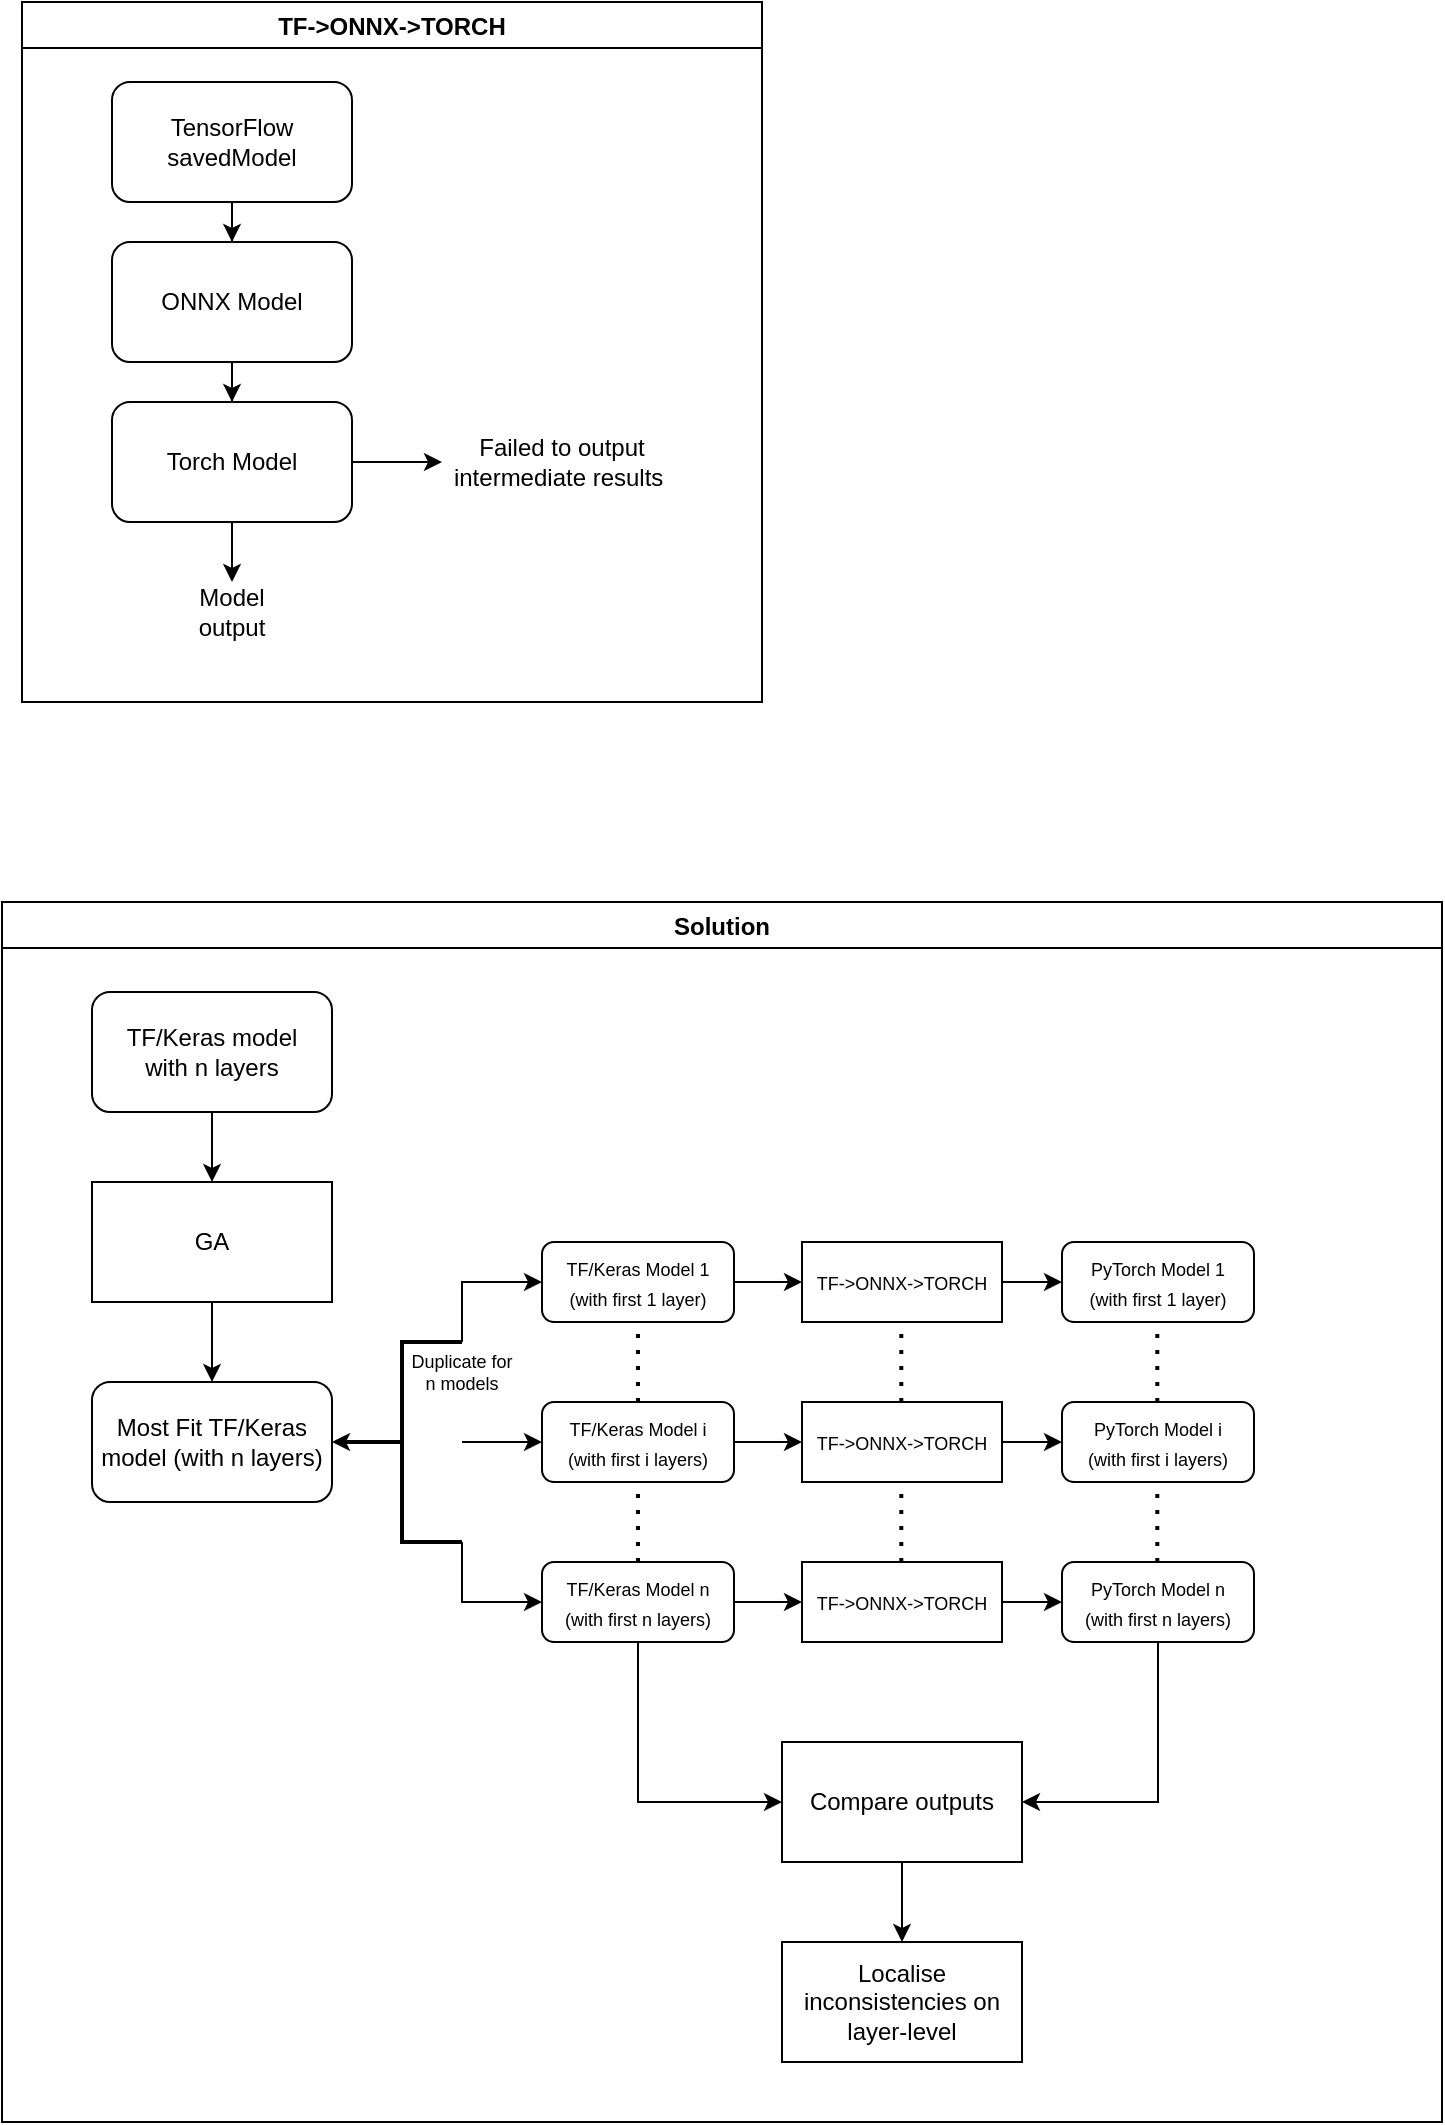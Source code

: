 <mxfile version="17.1.3" type="github">
  <diagram id="OgELY9Nip8va4N-qjmbU" name="Page-1">
    <mxGraphModel dx="716" dy="513" grid="1" gridSize="10" guides="1" tooltips="1" connect="1" arrows="1" fold="1" page="1" pageScale="1" pageWidth="827" pageHeight="1169" math="0" shadow="0">
      <root>
        <mxCell id="0" />
        <mxCell id="1" parent="0" />
        <mxCell id="CjiWC_ZyUrN55SHUi5Jo-1" value="TF-&gt;ONNX-&gt;TORCH" style="swimlane;" vertex="1" parent="1">
          <mxGeometry x="80" y="70" width="370" height="350" as="geometry" />
        </mxCell>
        <mxCell id="CjiWC_ZyUrN55SHUi5Jo-5" value="TensorFlow savedModel" style="rounded=1;whiteSpace=wrap;html=1;" vertex="1" parent="CjiWC_ZyUrN55SHUi5Jo-1">
          <mxGeometry x="45" y="40" width="120" height="60" as="geometry" />
        </mxCell>
        <mxCell id="CjiWC_ZyUrN55SHUi5Jo-7" value="ONNX Model" style="whiteSpace=wrap;html=1;rounded=1;" vertex="1" parent="CjiWC_ZyUrN55SHUi5Jo-1">
          <mxGeometry x="45" y="120" width="120" height="60" as="geometry" />
        </mxCell>
        <mxCell id="CjiWC_ZyUrN55SHUi5Jo-8" value="" style="edgeStyle=orthogonalEdgeStyle;rounded=0;orthogonalLoop=1;jettySize=auto;html=1;" edge="1" parent="CjiWC_ZyUrN55SHUi5Jo-1" source="CjiWC_ZyUrN55SHUi5Jo-5" target="CjiWC_ZyUrN55SHUi5Jo-7">
          <mxGeometry relative="1" as="geometry" />
        </mxCell>
        <mxCell id="CjiWC_ZyUrN55SHUi5Jo-12" style="edgeStyle=orthogonalEdgeStyle;rounded=0;orthogonalLoop=1;jettySize=auto;html=1;entryX=0.5;entryY=0;entryDx=0;entryDy=0;" edge="1" parent="CjiWC_ZyUrN55SHUi5Jo-1" source="CjiWC_ZyUrN55SHUi5Jo-9" target="CjiWC_ZyUrN55SHUi5Jo-13">
          <mxGeometry relative="1" as="geometry">
            <mxPoint x="105" y="290" as="targetPoint" />
          </mxGeometry>
        </mxCell>
        <mxCell id="CjiWC_ZyUrN55SHUi5Jo-16" style="edgeStyle=orthogonalEdgeStyle;rounded=0;orthogonalLoop=1;jettySize=auto;html=1;entryX=0;entryY=0.5;entryDx=0;entryDy=0;" edge="1" parent="CjiWC_ZyUrN55SHUi5Jo-1" source="CjiWC_ZyUrN55SHUi5Jo-9" target="CjiWC_ZyUrN55SHUi5Jo-15">
          <mxGeometry relative="1" as="geometry" />
        </mxCell>
        <mxCell id="CjiWC_ZyUrN55SHUi5Jo-9" value="Torch Model" style="whiteSpace=wrap;html=1;rounded=1;" vertex="1" parent="CjiWC_ZyUrN55SHUi5Jo-1">
          <mxGeometry x="45" y="200" width="120" height="60" as="geometry" />
        </mxCell>
        <mxCell id="CjiWC_ZyUrN55SHUi5Jo-10" value="" style="edgeStyle=orthogonalEdgeStyle;rounded=0;orthogonalLoop=1;jettySize=auto;html=1;" edge="1" parent="CjiWC_ZyUrN55SHUi5Jo-1" source="CjiWC_ZyUrN55SHUi5Jo-7" target="CjiWC_ZyUrN55SHUi5Jo-9">
          <mxGeometry relative="1" as="geometry" />
        </mxCell>
        <mxCell id="CjiWC_ZyUrN55SHUi5Jo-13" value="Model output" style="text;html=1;strokeColor=none;fillColor=none;align=center;verticalAlign=middle;whiteSpace=wrap;rounded=0;" vertex="1" parent="CjiWC_ZyUrN55SHUi5Jo-1">
          <mxGeometry x="75" y="290" width="60" height="30" as="geometry" />
        </mxCell>
        <mxCell id="CjiWC_ZyUrN55SHUi5Jo-15" value="Failed to output intermediate results&amp;nbsp;" style="text;html=1;strokeColor=none;fillColor=none;align=center;verticalAlign=middle;whiteSpace=wrap;rounded=0;" vertex="1" parent="CjiWC_ZyUrN55SHUi5Jo-1">
          <mxGeometry x="210" y="215" width="120" height="30" as="geometry" />
        </mxCell>
        <mxCell id="CjiWC_ZyUrN55SHUi5Jo-17" value="Solution" style="swimlane;" vertex="1" parent="1">
          <mxGeometry x="70" y="520" width="720" height="610" as="geometry" />
        </mxCell>
        <mxCell id="CjiWC_ZyUrN55SHUi5Jo-18" value="TF/Keras model&lt;br&gt;with n layers" style="rounded=1;whiteSpace=wrap;html=1;" vertex="1" parent="CjiWC_ZyUrN55SHUi5Jo-17">
          <mxGeometry x="45" y="45" width="120" height="60" as="geometry" />
        </mxCell>
        <mxCell id="CjiWC_ZyUrN55SHUi5Jo-25" style="edgeStyle=orthogonalEdgeStyle;rounded=0;orthogonalLoop=1;jettySize=auto;html=1;entryX=0.5;entryY=0;entryDx=0;entryDy=0;" edge="1" parent="CjiWC_ZyUrN55SHUi5Jo-17" source="CjiWC_ZyUrN55SHUi5Jo-20" target="CjiWC_ZyUrN55SHUi5Jo-24">
          <mxGeometry relative="1" as="geometry" />
        </mxCell>
        <mxCell id="CjiWC_ZyUrN55SHUi5Jo-20" value="GA" style="rounded=0;whiteSpace=wrap;html=1;" vertex="1" parent="CjiWC_ZyUrN55SHUi5Jo-17">
          <mxGeometry x="45" y="140" width="120" height="60" as="geometry" />
        </mxCell>
        <mxCell id="CjiWC_ZyUrN55SHUi5Jo-19" style="edgeStyle=orthogonalEdgeStyle;rounded=0;orthogonalLoop=1;jettySize=auto;html=1;entryX=0.5;entryY=0;entryDx=0;entryDy=0;" edge="1" parent="CjiWC_ZyUrN55SHUi5Jo-17" source="CjiWC_ZyUrN55SHUi5Jo-18" target="CjiWC_ZyUrN55SHUi5Jo-20">
          <mxGeometry relative="1" as="geometry">
            <mxPoint x="105" y="150" as="targetPoint" />
          </mxGeometry>
        </mxCell>
        <mxCell id="CjiWC_ZyUrN55SHUi5Jo-24" value="Most Fit TF/Keras model&amp;nbsp;(with n layers)" style="rounded=1;whiteSpace=wrap;html=1;" vertex="1" parent="CjiWC_ZyUrN55SHUi5Jo-17">
          <mxGeometry x="45" y="240" width="120" height="60" as="geometry" />
        </mxCell>
        <mxCell id="CjiWC_ZyUrN55SHUi5Jo-27" style="edgeStyle=orthogonalEdgeStyle;rounded=0;orthogonalLoop=1;jettySize=auto;html=1;exitX=0;exitY=0.5;exitDx=0;exitDy=0;exitPerimeter=0;entryX=1;entryY=0.5;entryDx=0;entryDy=0;" edge="1" parent="CjiWC_ZyUrN55SHUi5Jo-17" source="CjiWC_ZyUrN55SHUi5Jo-26" target="CjiWC_ZyUrN55SHUi5Jo-24">
          <mxGeometry relative="1" as="geometry" />
        </mxCell>
        <mxCell id="CjiWC_ZyUrN55SHUi5Jo-31" style="edgeStyle=orthogonalEdgeStyle;rounded=0;orthogonalLoop=1;jettySize=auto;html=1;exitX=1;exitY=0;exitDx=0;exitDy=0;exitPerimeter=0;entryX=0;entryY=0.5;entryDx=0;entryDy=0;fontSize=9;" edge="1" parent="CjiWC_ZyUrN55SHUi5Jo-17" source="CjiWC_ZyUrN55SHUi5Jo-26" target="CjiWC_ZyUrN55SHUi5Jo-30">
          <mxGeometry relative="1" as="geometry" />
        </mxCell>
        <mxCell id="CjiWC_ZyUrN55SHUi5Jo-35" style="edgeStyle=orthogonalEdgeStyle;rounded=0;orthogonalLoop=1;jettySize=auto;html=1;exitX=1;exitY=1;exitDx=0;exitDy=0;exitPerimeter=0;entryX=0;entryY=0.5;entryDx=0;entryDy=0;fontSize=9;" edge="1" parent="CjiWC_ZyUrN55SHUi5Jo-17" source="CjiWC_ZyUrN55SHUi5Jo-26" target="CjiWC_ZyUrN55SHUi5Jo-34">
          <mxGeometry relative="1" as="geometry" />
        </mxCell>
        <mxCell id="CjiWC_ZyUrN55SHUi5Jo-26" value="" style="strokeWidth=2;html=1;shape=mxgraph.flowchart.annotation_2;align=left;labelPosition=right;pointerEvents=1;" vertex="1" parent="CjiWC_ZyUrN55SHUi5Jo-17">
          <mxGeometry x="170" y="220" width="60" height="100" as="geometry" />
        </mxCell>
        <mxCell id="CjiWC_ZyUrN55SHUi5Jo-42" value="" style="edgeStyle=orthogonalEdgeStyle;rounded=0;orthogonalLoop=1;jettySize=auto;html=1;fontSize=9;" edge="1" parent="CjiWC_ZyUrN55SHUi5Jo-17" source="CjiWC_ZyUrN55SHUi5Jo-30" target="CjiWC_ZyUrN55SHUi5Jo-41">
          <mxGeometry relative="1" as="geometry" />
        </mxCell>
        <mxCell id="CjiWC_ZyUrN55SHUi5Jo-30" value="&lt;font style=&quot;font-size: 9px&quot;&gt;TF/Keras Model 1&lt;br&gt;(with first 1 layer)&lt;/font&gt;" style="rounded=1;whiteSpace=wrap;html=1;" vertex="1" parent="CjiWC_ZyUrN55SHUi5Jo-17">
          <mxGeometry x="270" y="170" width="96" height="40" as="geometry" />
        </mxCell>
        <mxCell id="CjiWC_ZyUrN55SHUi5Jo-45" style="edgeStyle=orthogonalEdgeStyle;rounded=0;orthogonalLoop=1;jettySize=auto;html=1;entryX=0;entryY=0.5;entryDx=0;entryDy=0;fontSize=9;" edge="1" parent="CjiWC_ZyUrN55SHUi5Jo-17" source="CjiWC_ZyUrN55SHUi5Jo-33" target="CjiWC_ZyUrN55SHUi5Jo-43">
          <mxGeometry relative="1" as="geometry" />
        </mxCell>
        <mxCell id="CjiWC_ZyUrN55SHUi5Jo-33" value="&lt;font style=&quot;font-size: 9px&quot;&gt;TF/Keras&amp;nbsp;Model i&lt;br&gt;(with first i layers)&lt;/font&gt;" style="rounded=1;whiteSpace=wrap;html=1;" vertex="1" parent="CjiWC_ZyUrN55SHUi5Jo-17">
          <mxGeometry x="270" y="250" width="96" height="40" as="geometry" />
        </mxCell>
        <mxCell id="CjiWC_ZyUrN55SHUi5Jo-46" style="edgeStyle=orthogonalEdgeStyle;rounded=0;orthogonalLoop=1;jettySize=auto;html=1;entryX=0;entryY=0.5;entryDx=0;entryDy=0;fontSize=9;" edge="1" parent="CjiWC_ZyUrN55SHUi5Jo-17" source="CjiWC_ZyUrN55SHUi5Jo-34" target="CjiWC_ZyUrN55SHUi5Jo-44">
          <mxGeometry relative="1" as="geometry" />
        </mxCell>
        <mxCell id="CjiWC_ZyUrN55SHUi5Jo-61" style="edgeStyle=orthogonalEdgeStyle;rounded=0;orthogonalLoop=1;jettySize=auto;html=1;entryX=0;entryY=0.5;entryDx=0;entryDy=0;fontSize=12;" edge="1" parent="CjiWC_ZyUrN55SHUi5Jo-17" source="CjiWC_ZyUrN55SHUi5Jo-34" target="CjiWC_ZyUrN55SHUi5Jo-60">
          <mxGeometry relative="1" as="geometry">
            <Array as="points">
              <mxPoint x="318" y="450" />
            </Array>
          </mxGeometry>
        </mxCell>
        <mxCell id="CjiWC_ZyUrN55SHUi5Jo-34" value="&lt;font style=&quot;font-size: 9px&quot;&gt;TF/Keras&amp;nbsp;Model n&lt;br&gt;(with first n layers)&lt;/font&gt;" style="rounded=1;whiteSpace=wrap;html=1;" vertex="1" parent="CjiWC_ZyUrN55SHUi5Jo-17">
          <mxGeometry x="270" y="330" width="96" height="40" as="geometry" />
        </mxCell>
        <mxCell id="CjiWC_ZyUrN55SHUi5Jo-28" style="edgeStyle=orthogonalEdgeStyle;rounded=0;orthogonalLoop=1;jettySize=auto;html=1;entryX=0;entryY=0.5;entryDx=0;entryDy=0;" edge="1" parent="CjiWC_ZyUrN55SHUi5Jo-17" source="CjiWC_ZyUrN55SHUi5Jo-26" target="CjiWC_ZyUrN55SHUi5Jo-33">
          <mxGeometry relative="1" as="geometry">
            <mxPoint x="250" y="270" as="targetPoint" />
          </mxGeometry>
        </mxCell>
        <mxCell id="CjiWC_ZyUrN55SHUi5Jo-36" value="" style="endArrow=none;dashed=1;html=1;dashPattern=1 3;strokeWidth=2;rounded=0;fontSize=9;entryX=0.5;entryY=1;entryDx=0;entryDy=0;exitX=0.5;exitY=0;exitDx=0;exitDy=0;" edge="1" parent="CjiWC_ZyUrN55SHUi5Jo-17" source="CjiWC_ZyUrN55SHUi5Jo-33" target="CjiWC_ZyUrN55SHUi5Jo-30">
          <mxGeometry width="50" height="50" relative="1" as="geometry">
            <mxPoint x="300" y="240" as="sourcePoint" />
            <mxPoint x="343" y="230" as="targetPoint" />
          </mxGeometry>
        </mxCell>
        <mxCell id="CjiWC_ZyUrN55SHUi5Jo-38" value="" style="endArrow=none;dashed=1;html=1;dashPattern=1 3;strokeWidth=2;rounded=0;fontSize=9;entryX=0.5;entryY=1;entryDx=0;entryDy=0;exitX=0.5;exitY=0;exitDx=0;exitDy=0;" edge="1" parent="CjiWC_ZyUrN55SHUi5Jo-17" source="CjiWC_ZyUrN55SHUi5Jo-34" target="CjiWC_ZyUrN55SHUi5Jo-33">
          <mxGeometry width="50" height="50" relative="1" as="geometry">
            <mxPoint x="360" y="310" as="sourcePoint" />
            <mxPoint x="317.58" y="300" as="targetPoint" />
          </mxGeometry>
        </mxCell>
        <mxCell id="CjiWC_ZyUrN55SHUi5Jo-39" value="Duplicate for n models" style="text;html=1;strokeColor=none;fillColor=none;align=center;verticalAlign=middle;whiteSpace=wrap;rounded=0;fontSize=9;" vertex="1" parent="CjiWC_ZyUrN55SHUi5Jo-17">
          <mxGeometry x="200" y="220" width="60" height="30" as="geometry" />
        </mxCell>
        <mxCell id="CjiWC_ZyUrN55SHUi5Jo-51" style="edgeStyle=orthogonalEdgeStyle;rounded=0;orthogonalLoop=1;jettySize=auto;html=1;entryX=0;entryY=0.5;entryDx=0;entryDy=0;fontSize=9;" edge="1" parent="CjiWC_ZyUrN55SHUi5Jo-17" source="CjiWC_ZyUrN55SHUi5Jo-41" target="CjiWC_ZyUrN55SHUi5Jo-48">
          <mxGeometry relative="1" as="geometry" />
        </mxCell>
        <mxCell id="CjiWC_ZyUrN55SHUi5Jo-41" value="&lt;font style=&quot;font-size: 9px&quot;&gt;TF-&amp;gt;ONNX-&amp;gt;TORCH&lt;/font&gt;" style="whiteSpace=wrap;html=1;" vertex="1" parent="CjiWC_ZyUrN55SHUi5Jo-17">
          <mxGeometry x="400" y="170" width="100" height="40" as="geometry" />
        </mxCell>
        <mxCell id="CjiWC_ZyUrN55SHUi5Jo-52" style="edgeStyle=orthogonalEdgeStyle;rounded=0;orthogonalLoop=1;jettySize=auto;html=1;entryX=0;entryY=0.5;entryDx=0;entryDy=0;fontSize=9;" edge="1" parent="CjiWC_ZyUrN55SHUi5Jo-17" source="CjiWC_ZyUrN55SHUi5Jo-43" target="CjiWC_ZyUrN55SHUi5Jo-49">
          <mxGeometry relative="1" as="geometry" />
        </mxCell>
        <mxCell id="CjiWC_ZyUrN55SHUi5Jo-43" value="&lt;font style=&quot;font-size: 9px&quot;&gt;TF-&amp;gt;ONNX-&amp;gt;TORCH&lt;/font&gt;" style="whiteSpace=wrap;html=1;" vertex="1" parent="CjiWC_ZyUrN55SHUi5Jo-17">
          <mxGeometry x="400" y="250" width="100" height="40" as="geometry" />
        </mxCell>
        <mxCell id="CjiWC_ZyUrN55SHUi5Jo-53" style="edgeStyle=orthogonalEdgeStyle;rounded=0;orthogonalLoop=1;jettySize=auto;html=1;entryX=0;entryY=0.5;entryDx=0;entryDy=0;fontSize=9;" edge="1" parent="CjiWC_ZyUrN55SHUi5Jo-17" source="CjiWC_ZyUrN55SHUi5Jo-44" target="CjiWC_ZyUrN55SHUi5Jo-50">
          <mxGeometry relative="1" as="geometry" />
        </mxCell>
        <mxCell id="CjiWC_ZyUrN55SHUi5Jo-44" value="&lt;font style=&quot;font-size: 9px&quot;&gt;TF-&amp;gt;ONNX-&amp;gt;TORCH&lt;/font&gt;" style="whiteSpace=wrap;html=1;" vertex="1" parent="CjiWC_ZyUrN55SHUi5Jo-17">
          <mxGeometry x="400" y="330" width="100" height="40" as="geometry" />
        </mxCell>
        <mxCell id="CjiWC_ZyUrN55SHUi5Jo-48" value="&lt;font style=&quot;font-size: 9px&quot;&gt;PyTorch Model 1&lt;br&gt;(with first 1 layer)&lt;/font&gt;" style="rounded=1;whiteSpace=wrap;html=1;" vertex="1" parent="CjiWC_ZyUrN55SHUi5Jo-17">
          <mxGeometry x="530" y="170" width="96" height="40" as="geometry" />
        </mxCell>
        <mxCell id="CjiWC_ZyUrN55SHUi5Jo-49" value="&lt;font style=&quot;font-size: 9px&quot;&gt;PyTorch&amp;nbsp;Model i&lt;br&gt;(with first i layers)&lt;/font&gt;" style="rounded=1;whiteSpace=wrap;html=1;" vertex="1" parent="CjiWC_ZyUrN55SHUi5Jo-17">
          <mxGeometry x="530" y="250" width="96" height="40" as="geometry" />
        </mxCell>
        <mxCell id="CjiWC_ZyUrN55SHUi5Jo-62" style="edgeStyle=orthogonalEdgeStyle;rounded=0;orthogonalLoop=1;jettySize=auto;html=1;entryX=1;entryY=0.5;entryDx=0;entryDy=0;fontSize=12;" edge="1" parent="CjiWC_ZyUrN55SHUi5Jo-17" source="CjiWC_ZyUrN55SHUi5Jo-50" target="CjiWC_ZyUrN55SHUi5Jo-60">
          <mxGeometry relative="1" as="geometry">
            <Array as="points">
              <mxPoint x="578" y="450" />
            </Array>
          </mxGeometry>
        </mxCell>
        <mxCell id="CjiWC_ZyUrN55SHUi5Jo-50" value="&lt;font style=&quot;font-size: 9px&quot;&gt;PyTorch&amp;nbsp;Model n&lt;br&gt;(with first n layers)&lt;/font&gt;" style="rounded=1;whiteSpace=wrap;html=1;" vertex="1" parent="CjiWC_ZyUrN55SHUi5Jo-17">
          <mxGeometry x="530" y="330" width="96" height="40" as="geometry" />
        </mxCell>
        <mxCell id="CjiWC_ZyUrN55SHUi5Jo-56" value="" style="endArrow=none;dashed=1;html=1;dashPattern=1 3;strokeWidth=2;rounded=0;fontSize=9;entryX=0.5;entryY=1;entryDx=0;entryDy=0;exitX=0.5;exitY=0;exitDx=0;exitDy=0;" edge="1" parent="CjiWC_ZyUrN55SHUi5Jo-17">
          <mxGeometry width="50" height="50" relative="1" as="geometry">
            <mxPoint x="449.66" y="330" as="sourcePoint" />
            <mxPoint x="449.66" y="290" as="targetPoint" />
          </mxGeometry>
        </mxCell>
        <mxCell id="CjiWC_ZyUrN55SHUi5Jo-55" value="" style="endArrow=none;dashed=1;html=1;dashPattern=1 3;strokeWidth=2;rounded=0;fontSize=9;entryX=0.5;entryY=1;entryDx=0;entryDy=0;exitX=0.5;exitY=0;exitDx=0;exitDy=0;" edge="1" parent="CjiWC_ZyUrN55SHUi5Jo-17">
          <mxGeometry width="50" height="50" relative="1" as="geometry">
            <mxPoint x="577.66" y="330" as="sourcePoint" />
            <mxPoint x="577.66" y="290" as="targetPoint" />
          </mxGeometry>
        </mxCell>
        <mxCell id="CjiWC_ZyUrN55SHUi5Jo-58" value="" style="endArrow=none;dashed=1;html=1;dashPattern=1 3;strokeWidth=2;rounded=0;fontSize=9;entryX=0.5;entryY=1;entryDx=0;entryDy=0;exitX=0.5;exitY=0;exitDx=0;exitDy=0;" edge="1" parent="CjiWC_ZyUrN55SHUi5Jo-17">
          <mxGeometry width="50" height="50" relative="1" as="geometry">
            <mxPoint x="449.66" y="250" as="sourcePoint" />
            <mxPoint x="449.66" y="210" as="targetPoint" />
          </mxGeometry>
        </mxCell>
        <mxCell id="CjiWC_ZyUrN55SHUi5Jo-59" value="" style="endArrow=none;dashed=1;html=1;dashPattern=1 3;strokeWidth=2;rounded=0;fontSize=9;entryX=0.5;entryY=1;entryDx=0;entryDy=0;exitX=0.5;exitY=0;exitDx=0;exitDy=0;" edge="1" parent="CjiWC_ZyUrN55SHUi5Jo-17">
          <mxGeometry width="50" height="50" relative="1" as="geometry">
            <mxPoint x="577.66" y="250" as="sourcePoint" />
            <mxPoint x="577.66" y="210" as="targetPoint" />
          </mxGeometry>
        </mxCell>
        <mxCell id="CjiWC_ZyUrN55SHUi5Jo-60" value="&lt;font style=&quot;font-size: 12px&quot;&gt;Compare outputs&lt;/font&gt;" style="rounded=0;whiteSpace=wrap;html=1;fontSize=9;" vertex="1" parent="CjiWC_ZyUrN55SHUi5Jo-17">
          <mxGeometry x="390" y="420" width="120" height="60" as="geometry" />
        </mxCell>
        <mxCell id="CjiWC_ZyUrN55SHUi5Jo-65" value="&lt;font style=&quot;font-size: 12px&quot;&gt;Localise inconsistencies on layer-level&lt;/font&gt;" style="rounded=0;whiteSpace=wrap;html=1;fontSize=9;" vertex="1" parent="CjiWC_ZyUrN55SHUi5Jo-17">
          <mxGeometry x="390" y="520" width="120" height="60" as="geometry" />
        </mxCell>
        <mxCell id="CjiWC_ZyUrN55SHUi5Jo-66" value="" style="edgeStyle=orthogonalEdgeStyle;rounded=0;orthogonalLoop=1;jettySize=auto;html=1;fontSize=12;" edge="1" parent="CjiWC_ZyUrN55SHUi5Jo-17" source="CjiWC_ZyUrN55SHUi5Jo-60" target="CjiWC_ZyUrN55SHUi5Jo-65">
          <mxGeometry relative="1" as="geometry" />
        </mxCell>
      </root>
    </mxGraphModel>
  </diagram>
</mxfile>

